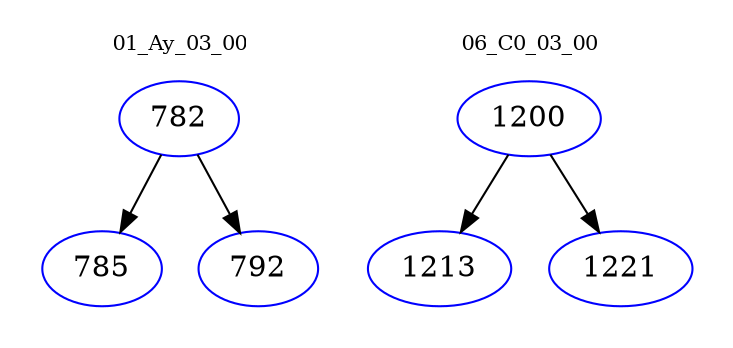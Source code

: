 digraph{
subgraph cluster_0 {
color = white
label = "01_Ay_03_00";
fontsize=10;
T0_782 [label="782", color="blue"]
T0_782 -> T0_785 [color="black"]
T0_785 [label="785", color="blue"]
T0_782 -> T0_792 [color="black"]
T0_792 [label="792", color="blue"]
}
subgraph cluster_1 {
color = white
label = "06_C0_03_00";
fontsize=10;
T1_1200 [label="1200", color="blue"]
T1_1200 -> T1_1213 [color="black"]
T1_1213 [label="1213", color="blue"]
T1_1200 -> T1_1221 [color="black"]
T1_1221 [label="1221", color="blue"]
}
}
